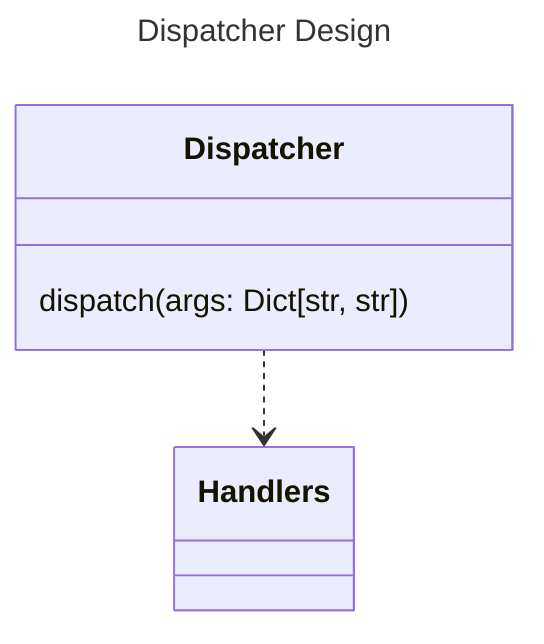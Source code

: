 ---
title: Dispatcher Design
---
classDiagram
    class Dispatcher {
        dispatch(args: Dict[str, str])
    }

    Dispatcher ..> Handlers